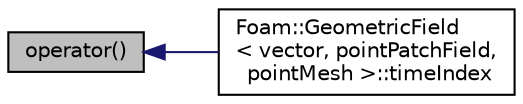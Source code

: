 digraph "operator()"
{
  bgcolor="transparent";
  edge [fontname="Helvetica",fontsize="10",labelfontname="Helvetica",labelfontsize="10"];
  node [fontname="Helvetica",fontsize="10",shape=record];
  rankdir="LR";
  Node8974 [label="operator()",height=0.2,width=0.4,color="black", fillcolor="grey75", style="filled", fontcolor="black"];
  Node8974 -> Node8975 [dir="back",color="midnightblue",fontsize="10",style="solid",fontname="Helvetica"];
  Node8975 [label="Foam::GeometricField\l\< vector, pointPatchField,\l pointMesh \>::timeIndex",height=0.2,width=0.4,color="black",URL="$a23249.html#a6c1b802f6b5c27a7b727f57ce186fee4",tooltip="Return the time index of the field. "];
}
